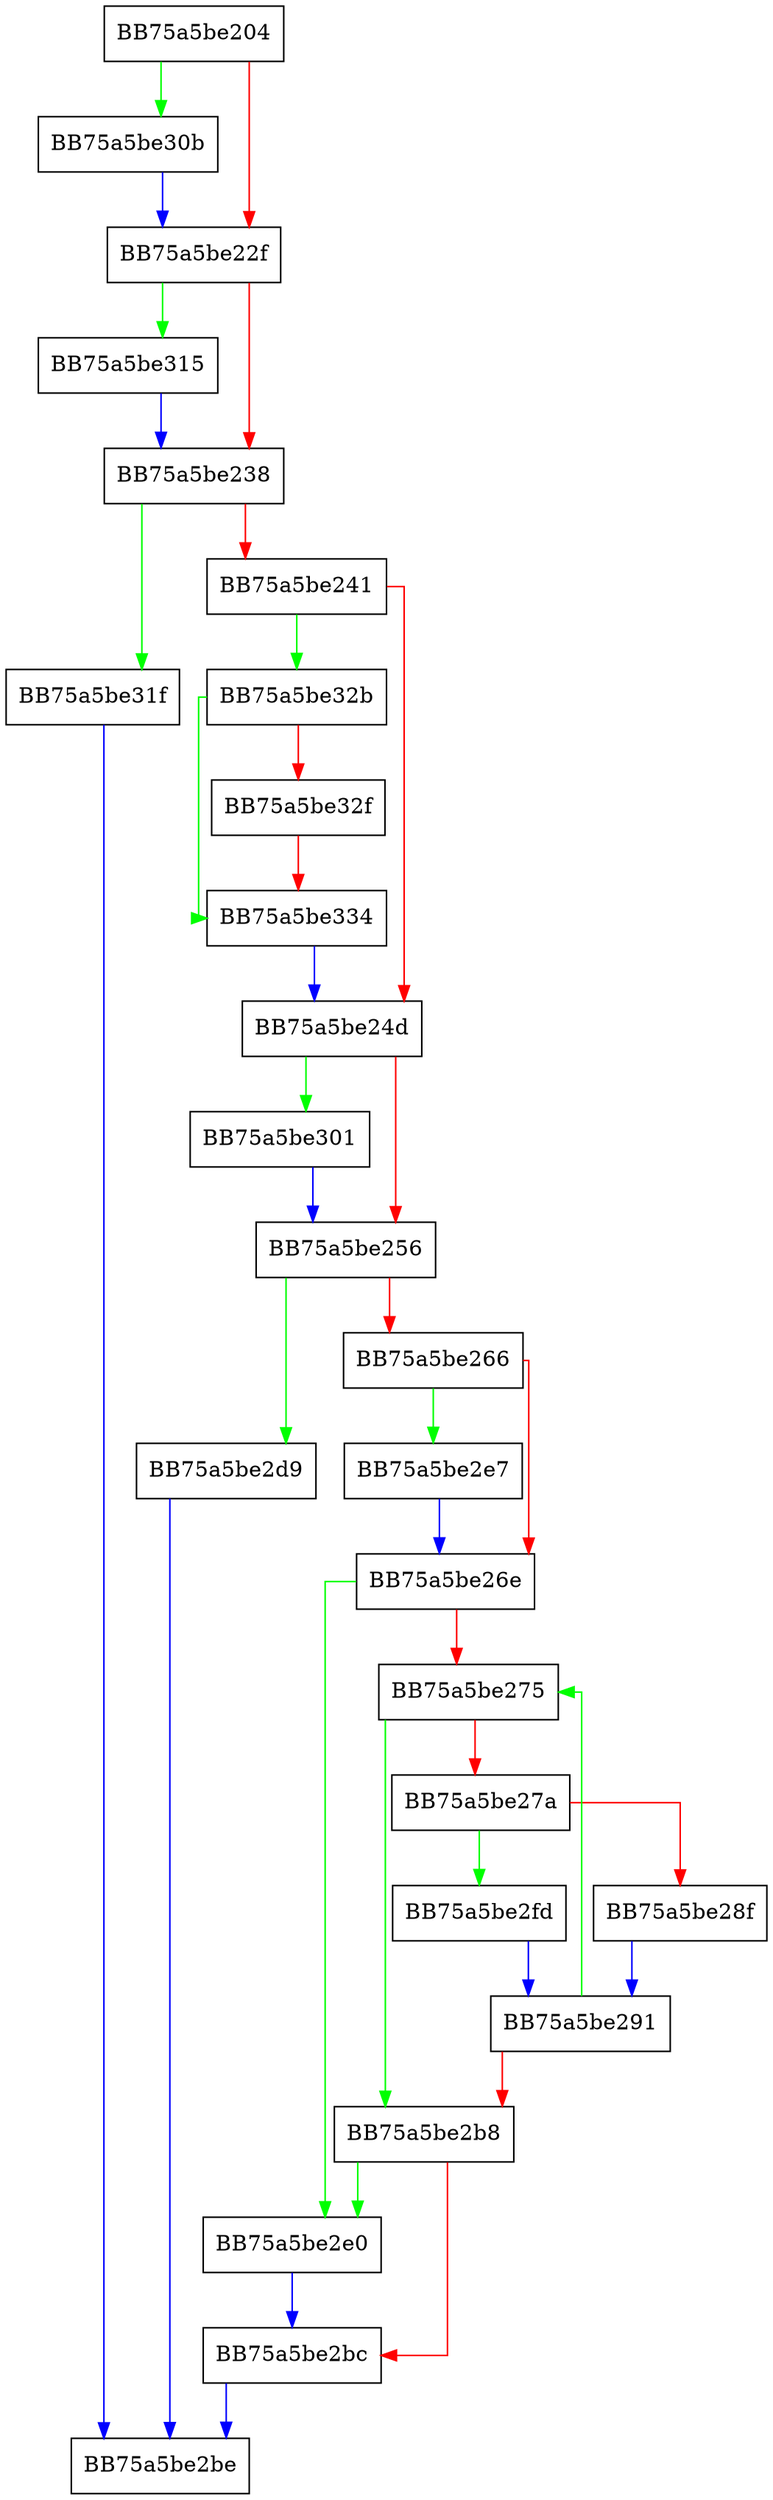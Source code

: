digraph PreallocateBlocks {
  node [shape="box"];
  graph [splines=ortho];
  BB75a5be204 -> BB75a5be30b [color="green"];
  BB75a5be204 -> BB75a5be22f [color="red"];
  BB75a5be22f -> BB75a5be315 [color="green"];
  BB75a5be22f -> BB75a5be238 [color="red"];
  BB75a5be238 -> BB75a5be31f [color="green"];
  BB75a5be238 -> BB75a5be241 [color="red"];
  BB75a5be241 -> BB75a5be32b [color="green"];
  BB75a5be241 -> BB75a5be24d [color="red"];
  BB75a5be24d -> BB75a5be301 [color="green"];
  BB75a5be24d -> BB75a5be256 [color="red"];
  BB75a5be256 -> BB75a5be2d9 [color="green"];
  BB75a5be256 -> BB75a5be266 [color="red"];
  BB75a5be266 -> BB75a5be2e7 [color="green"];
  BB75a5be266 -> BB75a5be26e [color="red"];
  BB75a5be26e -> BB75a5be2e0 [color="green"];
  BB75a5be26e -> BB75a5be275 [color="red"];
  BB75a5be275 -> BB75a5be2b8 [color="green"];
  BB75a5be275 -> BB75a5be27a [color="red"];
  BB75a5be27a -> BB75a5be2fd [color="green"];
  BB75a5be27a -> BB75a5be28f [color="red"];
  BB75a5be28f -> BB75a5be291 [color="blue"];
  BB75a5be291 -> BB75a5be275 [color="green"];
  BB75a5be291 -> BB75a5be2b8 [color="red"];
  BB75a5be2b8 -> BB75a5be2e0 [color="green"];
  BB75a5be2b8 -> BB75a5be2bc [color="red"];
  BB75a5be2bc -> BB75a5be2be [color="blue"];
  BB75a5be2d9 -> BB75a5be2be [color="blue"];
  BB75a5be2e0 -> BB75a5be2bc [color="blue"];
  BB75a5be2e7 -> BB75a5be26e [color="blue"];
  BB75a5be2fd -> BB75a5be291 [color="blue"];
  BB75a5be301 -> BB75a5be256 [color="blue"];
  BB75a5be30b -> BB75a5be22f [color="blue"];
  BB75a5be315 -> BB75a5be238 [color="blue"];
  BB75a5be31f -> BB75a5be2be [color="blue"];
  BB75a5be32b -> BB75a5be334 [color="green"];
  BB75a5be32b -> BB75a5be32f [color="red"];
  BB75a5be32f -> BB75a5be334 [color="red"];
  BB75a5be334 -> BB75a5be24d [color="blue"];
}